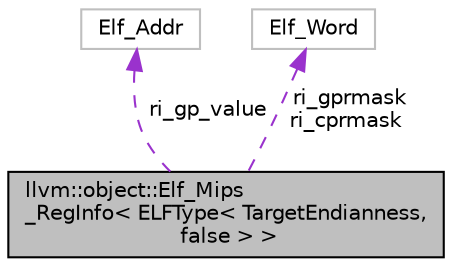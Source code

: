digraph "llvm::object::Elf_Mips_RegInfo&lt; ELFType&lt; TargetEndianness, false &gt; &gt;"
{
 // LATEX_PDF_SIZE
  bgcolor="transparent";
  edge [fontname="Helvetica",fontsize="10",labelfontname="Helvetica",labelfontsize="10"];
  node [fontname="Helvetica",fontsize="10",shape=record];
  Node1 [label="llvm::object::Elf_Mips\l_RegInfo\< ELFType\< TargetEndianness,\l false \> \>",height=0.2,width=0.4,color="black", fillcolor="grey75", style="filled", fontcolor="black",tooltip=" "];
  Node2 -> Node1 [dir="back",color="darkorchid3",fontsize="10",style="dashed",label=" ri_gp_value" ,fontname="Helvetica"];
  Node2 [label="Elf_Addr",height=0.2,width=0.4,color="grey75",tooltip=" "];
  Node3 -> Node1 [dir="back",color="darkorchid3",fontsize="10",style="dashed",label=" ri_gprmask\nri_cprmask" ,fontname="Helvetica"];
  Node3 [label="Elf_Word",height=0.2,width=0.4,color="grey75",tooltip=" "];
}
